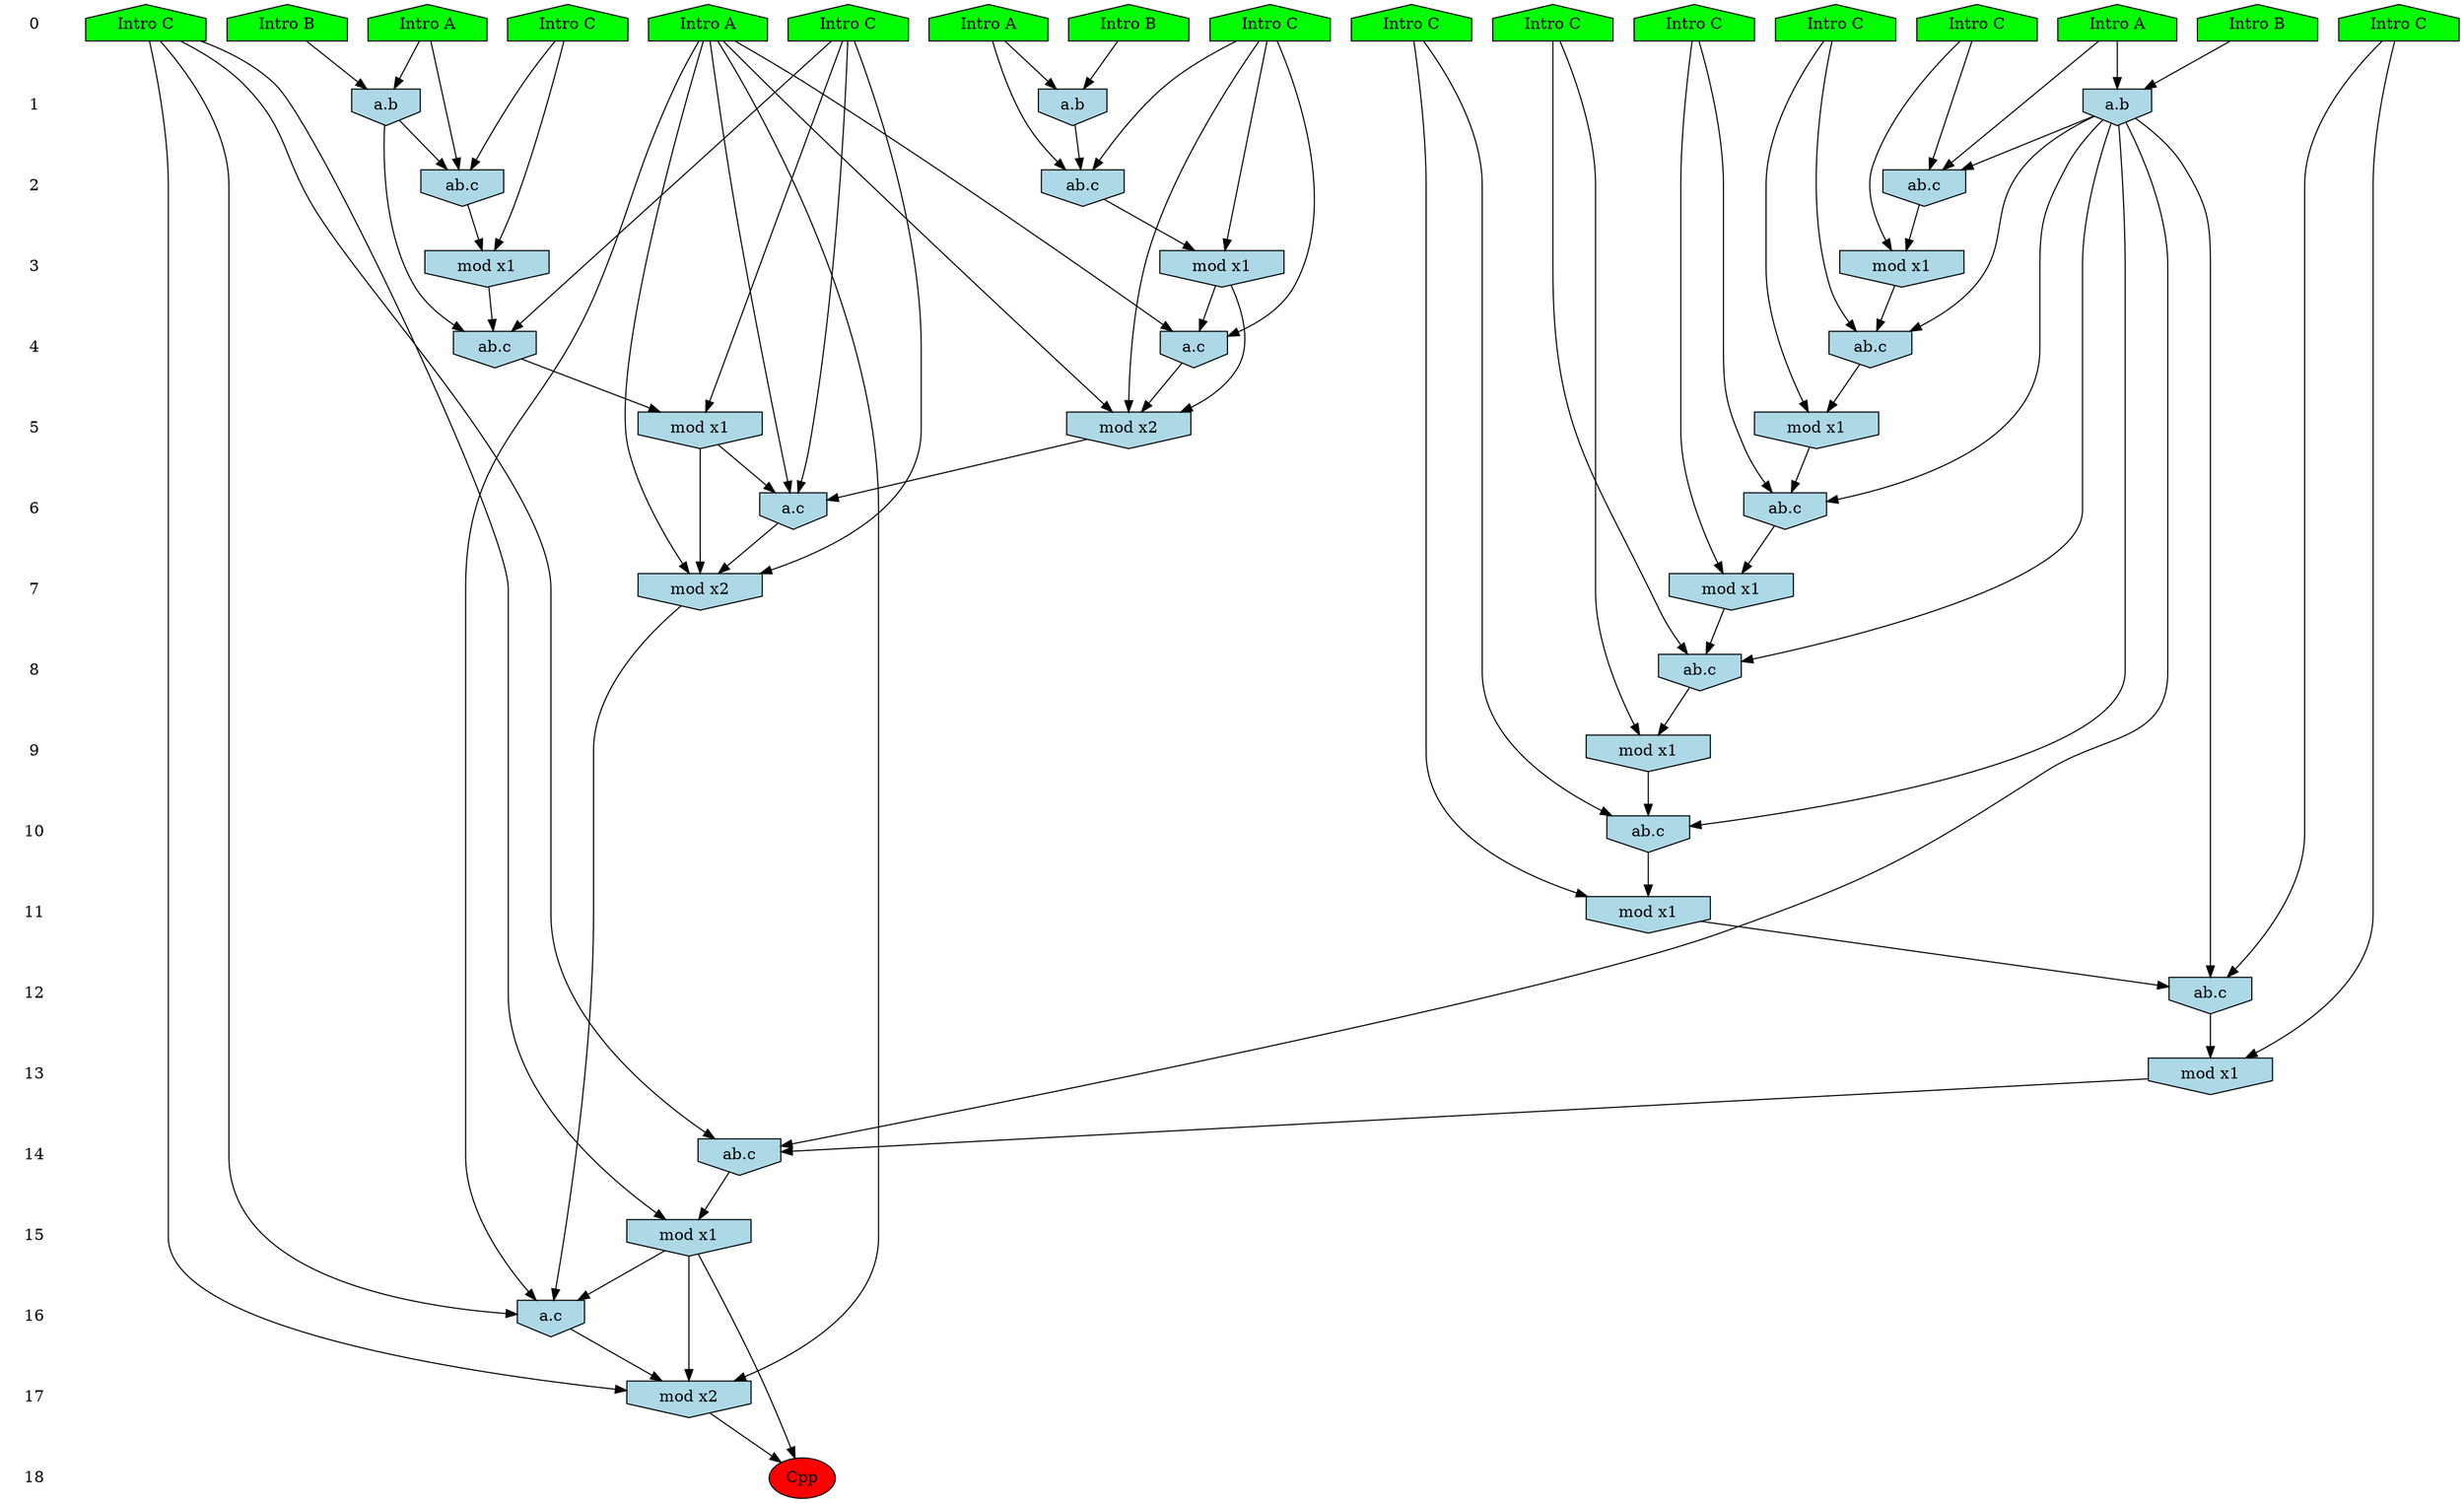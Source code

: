 /* Compression of 1 causal flows obtained in average at 1.902501E+01 t.u */
/* Compressed causal flows were: [3456] */
digraph G{
 ranksep=.5 ; 
{ rank = same ; "0" [shape=plaintext] ; node_1 [label ="Intro A", shape=house, style=filled, fillcolor=green] ;
node_2 [label ="Intro A", shape=house, style=filled, fillcolor=green] ;
node_3 [label ="Intro B", shape=house, style=filled, fillcolor=green] ;
node_4 [label ="Intro B", shape=house, style=filled, fillcolor=green] ;
node_5 [label ="Intro B", shape=house, style=filled, fillcolor=green] ;
node_6 [label ="Intro A", shape=house, style=filled, fillcolor=green] ;
node_7 [label ="Intro A", shape=house, style=filled, fillcolor=green] ;
node_8 [label ="Intro C", shape=house, style=filled, fillcolor=green] ;
node_9 [label ="Intro C", shape=house, style=filled, fillcolor=green] ;
node_10 [label ="Intro C", shape=house, style=filled, fillcolor=green] ;
node_11 [label ="Intro C", shape=house, style=filled, fillcolor=green] ;
node_12 [label ="Intro C", shape=house, style=filled, fillcolor=green] ;
node_13 [label ="Intro C", shape=house, style=filled, fillcolor=green] ;
node_14 [label ="Intro C", shape=house, style=filled, fillcolor=green] ;
node_15 [label ="Intro C", shape=house, style=filled, fillcolor=green] ;
node_16 [label ="Intro C", shape=house, style=filled, fillcolor=green] ;
node_17 [label ="Intro C", shape=house, style=filled, fillcolor=green] ;
}
{ rank = same ; "1" [shape=plaintext] ; node_18 [label="a.b", shape=invhouse, style=filled, fillcolor = lightblue] ;
node_21 [label="a.b", shape=invhouse, style=filled, fillcolor = lightblue] ;
node_24 [label="a.b", shape=invhouse, style=filled, fillcolor = lightblue] ;
}
{ rank = same ; "2" [shape=plaintext] ; node_19 [label="ab.c", shape=invhouse, style=filled, fillcolor = lightblue] ;
node_22 [label="ab.c", shape=invhouse, style=filled, fillcolor = lightblue] ;
node_25 [label="ab.c", shape=invhouse, style=filled, fillcolor = lightblue] ;
}
{ rank = same ; "3" [shape=plaintext] ; node_20 [label="mod x1", shape=invhouse, style=filled, fillcolor = lightblue] ;
node_23 [label="mod x1", shape=invhouse, style=filled, fillcolor = lightblue] ;
node_26 [label="mod x1", shape=invhouse, style=filled, fillcolor = lightblue] ;
}
{ rank = same ; "4" [shape=plaintext] ; node_27 [label="ab.c", shape=invhouse, style=filled, fillcolor = lightblue] ;
node_28 [label="ab.c", shape=invhouse, style=filled, fillcolor = lightblue] ;
node_32 [label="a.c", shape=invhouse, style=filled, fillcolor = lightblue] ;
}
{ rank = same ; "5" [shape=plaintext] ; node_29 [label="mod x1", shape=invhouse, style=filled, fillcolor = lightblue] ;
node_31 [label="mod x1", shape=invhouse, style=filled, fillcolor = lightblue] ;
node_33 [label="mod x2", shape=invhouse, style=filled, fillcolor = lightblue] ;
}
{ rank = same ; "6" [shape=plaintext] ; node_30 [label="ab.c", shape=invhouse, style=filled, fillcolor = lightblue] ;
node_39 [label="a.c", shape=invhouse, style=filled, fillcolor = lightblue] ;
}
{ rank = same ; "7" [shape=plaintext] ; node_34 [label="mod x1", shape=invhouse, style=filled, fillcolor = lightblue] ;
node_44 [label="mod x2", shape=invhouse, style=filled, fillcolor = lightblue] ;
}
{ rank = same ; "8" [shape=plaintext] ; node_35 [label="ab.c", shape=invhouse, style=filled, fillcolor = lightblue] ;
}
{ rank = same ; "9" [shape=plaintext] ; node_36 [label="mod x1", shape=invhouse, style=filled, fillcolor = lightblue] ;
}
{ rank = same ; "10" [shape=plaintext] ; node_37 [label="ab.c", shape=invhouse, style=filled, fillcolor = lightblue] ;
}
{ rank = same ; "11" [shape=plaintext] ; node_38 [label="mod x1", shape=invhouse, style=filled, fillcolor = lightblue] ;
}
{ rank = same ; "12" [shape=plaintext] ; node_40 [label="ab.c", shape=invhouse, style=filled, fillcolor = lightblue] ;
}
{ rank = same ; "13" [shape=plaintext] ; node_41 [label="mod x1", shape=invhouse, style=filled, fillcolor = lightblue] ;
}
{ rank = same ; "14" [shape=plaintext] ; node_42 [label="ab.c", shape=invhouse, style=filled, fillcolor = lightblue] ;
}
{ rank = same ; "15" [shape=plaintext] ; node_43 [label="mod x1", shape=invhouse, style=filled, fillcolor = lightblue] ;
}
{ rank = same ; "16" [shape=plaintext] ; node_45 [label="a.c", shape=invhouse, style=filled, fillcolor = lightblue] ;
}
{ rank = same ; "17" [shape=plaintext] ; node_46 [label="mod x2", shape=invhouse, style=filled, fillcolor = lightblue] ;
}
{ rank = same ; "18" [shape=plaintext] ; node_47 [label ="Cpp", style=filled, fillcolor=red] ;
}
"0" -> "1" [style="invis"]; 
"1" -> "2" [style="invis"]; 
"2" -> "3" [style="invis"]; 
"3" -> "4" [style="invis"]; 
"4" -> "5" [style="invis"]; 
"5" -> "6" [style="invis"]; 
"6" -> "7" [style="invis"]; 
"7" -> "8" [style="invis"]; 
"8" -> "9" [style="invis"]; 
"9" -> "10" [style="invis"]; 
"10" -> "11" [style="invis"]; 
"11" -> "12" [style="invis"]; 
"12" -> "13" [style="invis"]; 
"13" -> "14" [style="invis"]; 
"14" -> "15" [style="invis"]; 
"15" -> "16" [style="invis"]; 
"16" -> "17" [style="invis"]; 
"17" -> "18" [style="invis"]; 
node_1 -> node_18
node_3 -> node_18
node_1 -> node_19
node_14 -> node_19
node_18 -> node_19
node_14 -> node_20
node_19 -> node_20
node_5 -> node_21
node_7 -> node_21
node_7 -> node_22
node_8 -> node_22
node_21 -> node_22
node_8 -> node_23
node_22 -> node_23
node_4 -> node_24
node_6 -> node_24
node_6 -> node_25
node_15 -> node_25
node_24 -> node_25
node_15 -> node_26
node_25 -> node_26
node_12 -> node_27
node_24 -> node_27
node_26 -> node_27
node_16 -> node_28
node_21 -> node_28
node_23 -> node_28
node_16 -> node_29
node_28 -> node_29
node_17 -> node_30
node_21 -> node_30
node_29 -> node_30
node_12 -> node_31
node_27 -> node_31
node_2 -> node_32
node_14 -> node_32
node_20 -> node_32
node_2 -> node_33
node_14 -> node_33
node_20 -> node_33
node_32 -> node_33
node_17 -> node_34
node_30 -> node_34
node_10 -> node_35
node_21 -> node_35
node_34 -> node_35
node_10 -> node_36
node_35 -> node_36
node_9 -> node_37
node_21 -> node_37
node_36 -> node_37
node_9 -> node_38
node_37 -> node_38
node_2 -> node_39
node_12 -> node_39
node_31 -> node_39
node_33 -> node_39
node_11 -> node_40
node_21 -> node_40
node_38 -> node_40
node_11 -> node_41
node_40 -> node_41
node_13 -> node_42
node_21 -> node_42
node_41 -> node_42
node_13 -> node_43
node_42 -> node_43
node_2 -> node_44
node_12 -> node_44
node_31 -> node_44
node_39 -> node_44
node_2 -> node_45
node_13 -> node_45
node_43 -> node_45
node_44 -> node_45
node_2 -> node_46
node_13 -> node_46
node_43 -> node_46
node_45 -> node_46
node_43 -> node_47
node_46 -> node_47
}
/*
 Dot generation time: 0.000234
*/